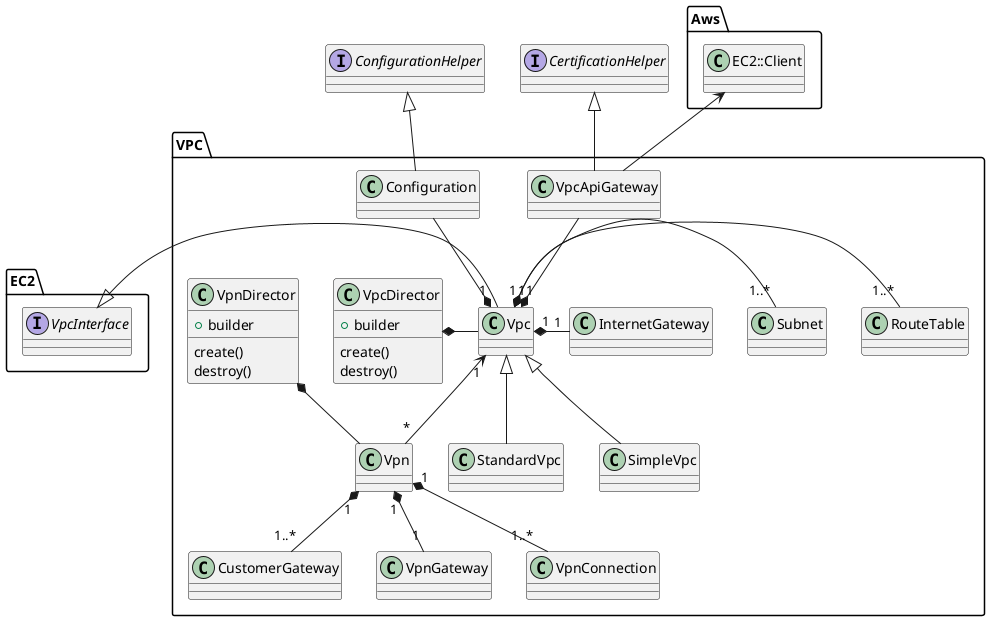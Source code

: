 @startuml

package Aws {
  class EC2::Client
}

package EC2 {
  Interface VpcInterface
}

Interface CertificationHelper
Interface ConfigurationHelper

package VPC {
  class VpcDirector {
    + builder
    create()
    destroy()
  }
  class VpnDirector {
    + builder
    create()
    destroy()
  }

  VpcApiGateway -u-> EC2::Client
  CertificationHelper <|-- VpcApiGateway
  ConfigurationHelper <|-- Configuration

  VpcInterface <|-r- Vpc
  Vpc "1" *-u- Configuration
  Vpc "1" *-u- VpcApiGateway
  Vpc "1" *-r- "1..*" Subnet
  Vpc "1" *-r- "1" InternetGateway
  Vpc "1" *-r- "1..*" RouteTable
  Vpc <|-- SimpleVpc
  Vpc <|-- StandardVpc
  VpcDirector *-r- Vpc
  VpnDirector *-- Vpn
  Vpn "1" *-- "1..*" CustomerGateway
  Vpn "1" *-- "1" VpnGateway
  Vpn "1" *-- "1..*" VpnConnection
  Vpn "*" -u-> "1" Vpc


}

@enduml